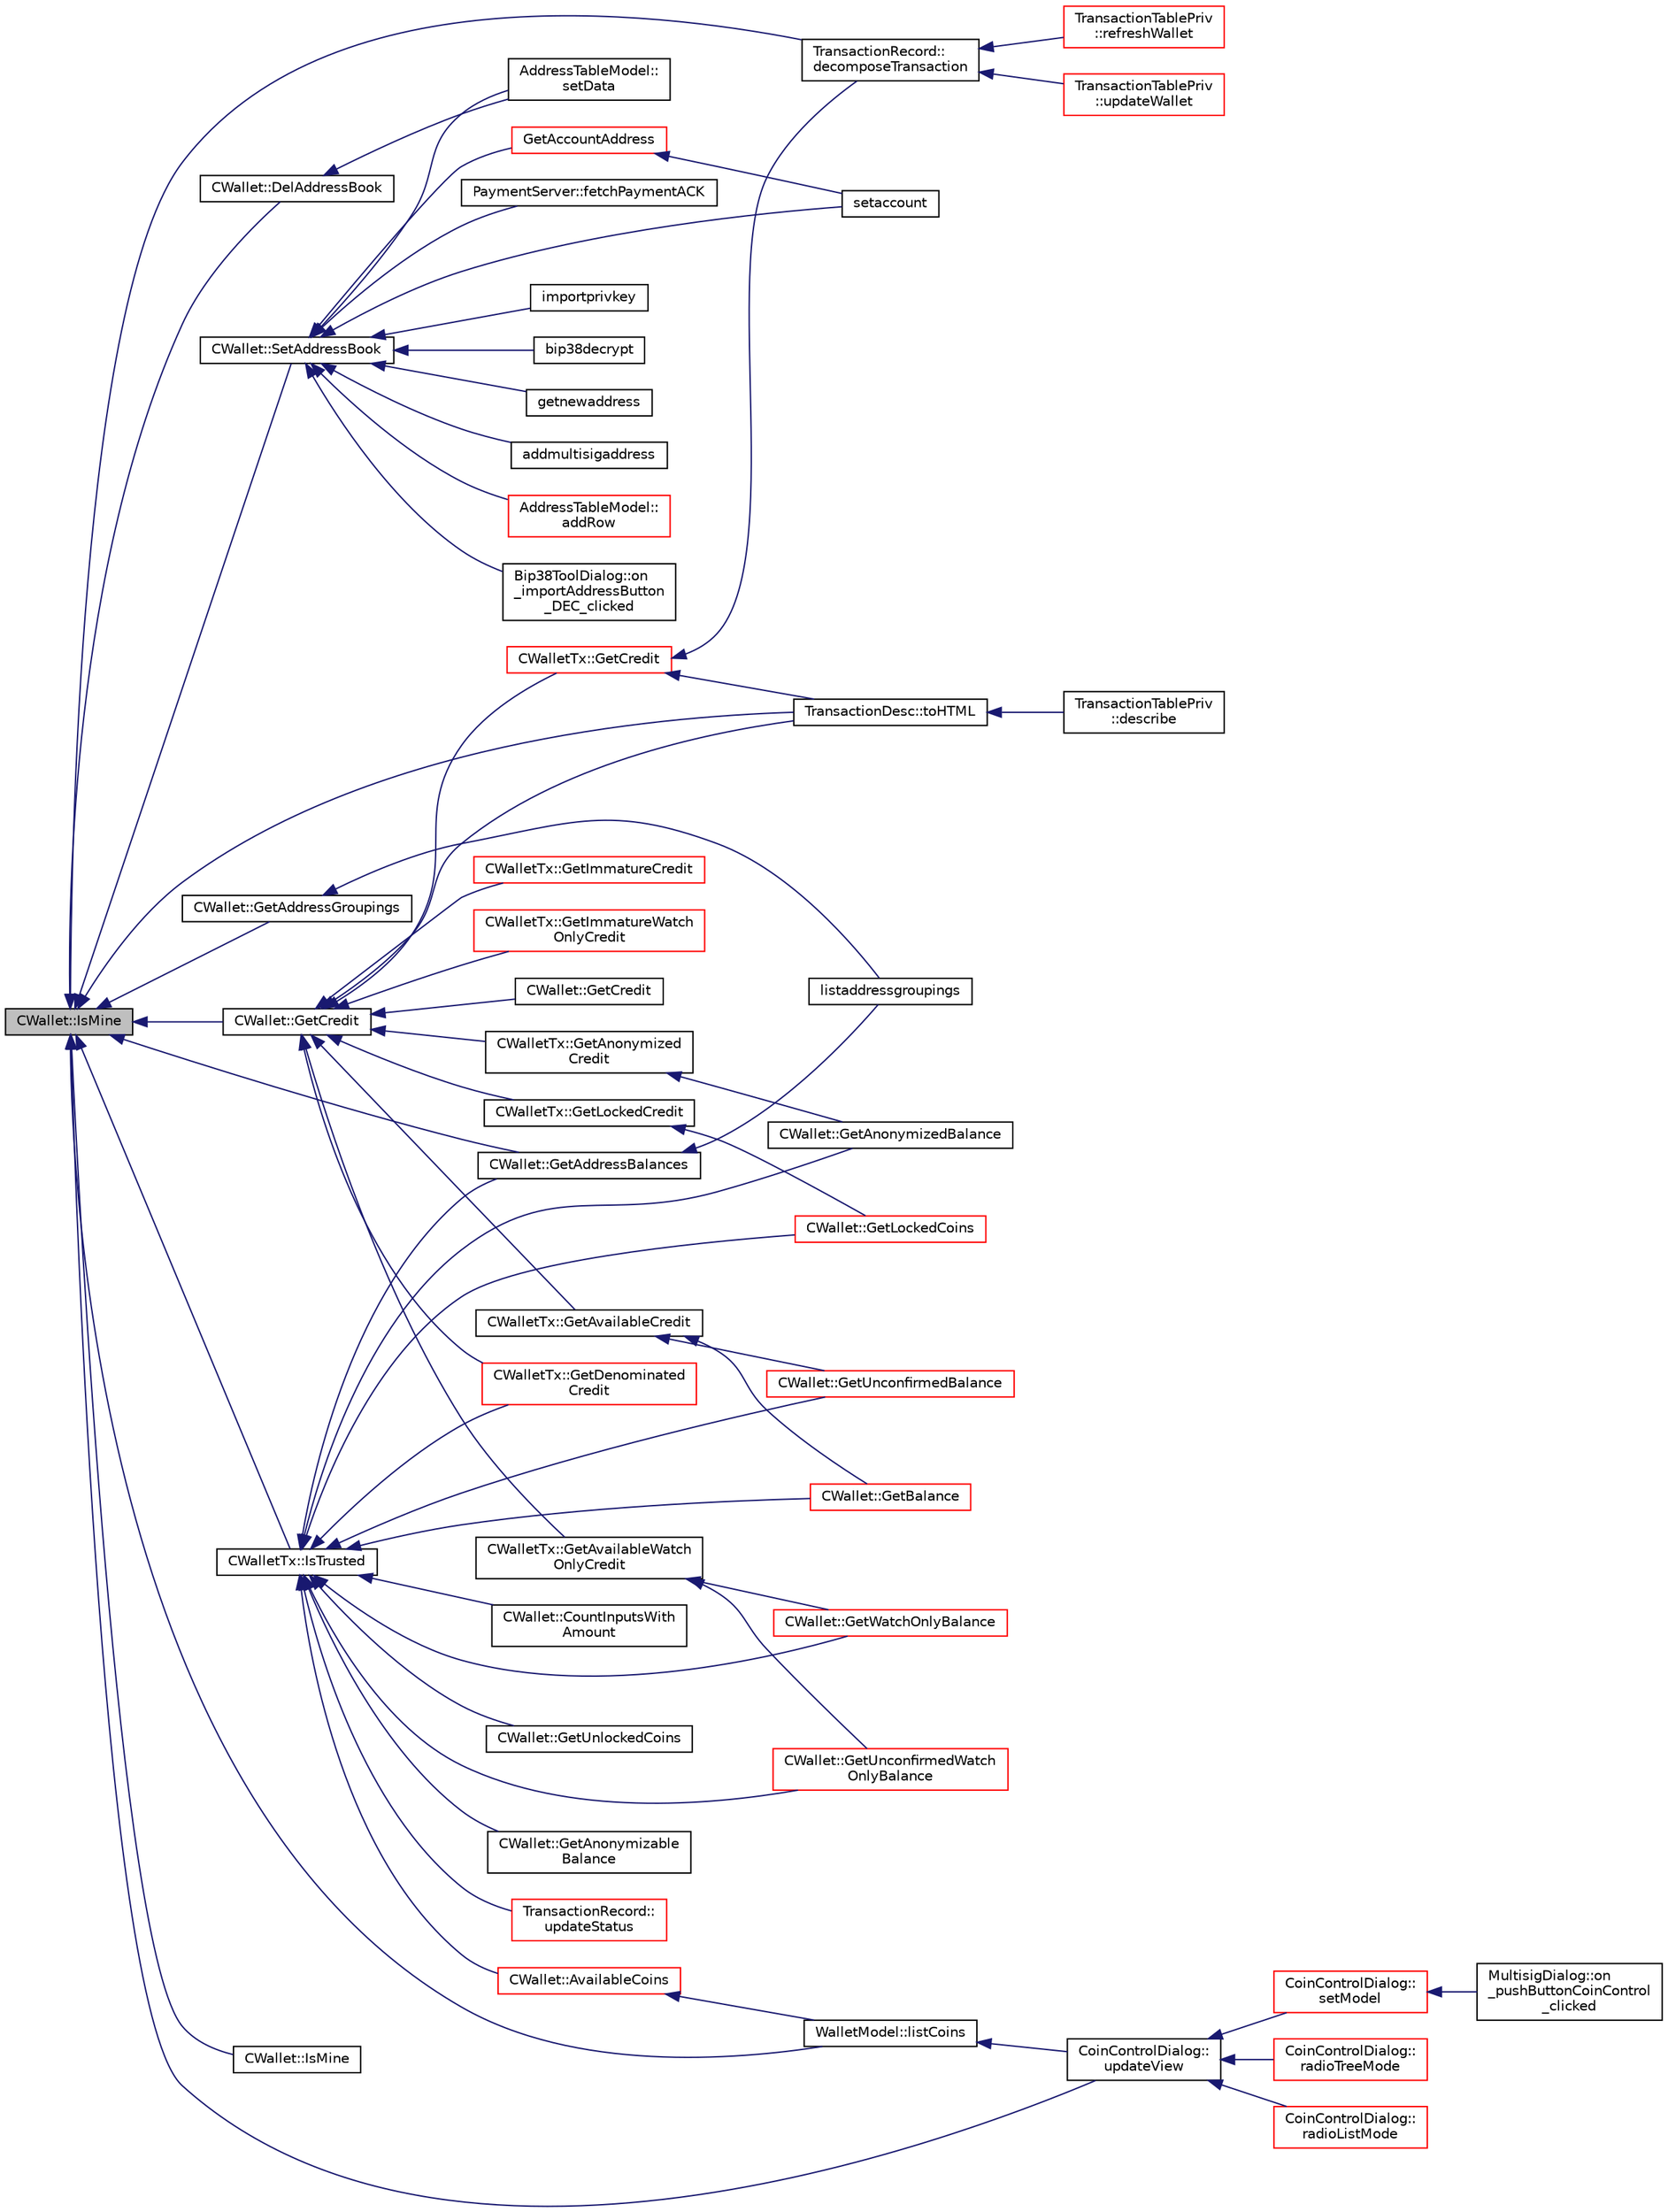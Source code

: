 digraph "CWallet::IsMine"
{
  edge [fontname="Helvetica",fontsize="10",labelfontname="Helvetica",labelfontsize="10"];
  node [fontname="Helvetica",fontsize="10",shape=record];
  rankdir="LR";
  Node599 [label="CWallet::IsMine",height=0.2,width=0.4,color="black", fillcolor="grey75", style="filled", fontcolor="black"];
  Node599 -> Node600 [dir="back",color="midnightblue",fontsize="10",style="solid",fontname="Helvetica"];
  Node600 [label="CoinControlDialog::\lupdateView",height=0.2,width=0.4,color="black", fillcolor="white", style="filled",URL="$class_coin_control_dialog.html#aadea33050e5c1efd5eae8d2fcfa721f9"];
  Node600 -> Node601 [dir="back",color="midnightblue",fontsize="10",style="solid",fontname="Helvetica"];
  Node601 [label="CoinControlDialog::\lsetModel",height=0.2,width=0.4,color="red", fillcolor="white", style="filled",URL="$class_coin_control_dialog.html#a4c34a48574814089c54f763a22f5317a"];
  Node601 -> Node602 [dir="back",color="midnightblue",fontsize="10",style="solid",fontname="Helvetica"];
  Node602 [label="MultisigDialog::on\l_pushButtonCoinControl\l_clicked",height=0.2,width=0.4,color="black", fillcolor="white", style="filled",URL="$class_multisig_dialog.html#a3d21b360d294040f947ce6cc685dfdfa"];
  Node600 -> Node607 [dir="back",color="midnightblue",fontsize="10",style="solid",fontname="Helvetica"];
  Node607 [label="CoinControlDialog::\lradioTreeMode",height=0.2,width=0.4,color="red", fillcolor="white", style="filled",URL="$class_coin_control_dialog.html#a1990d478f3ffba666c358a4f1bd395ec"];
  Node600 -> Node609 [dir="back",color="midnightblue",fontsize="10",style="solid",fontname="Helvetica"];
  Node609 [label="CoinControlDialog::\lradioListMode",height=0.2,width=0.4,color="red", fillcolor="white", style="filled",URL="$class_coin_control_dialog.html#a775c6d290cb63667a434b09072094533"];
  Node599 -> Node610 [dir="back",color="midnightblue",fontsize="10",style="solid",fontname="Helvetica"];
  Node610 [label="TransactionDesc::toHTML",height=0.2,width=0.4,color="black", fillcolor="white", style="filled",URL="$class_transaction_desc.html#ab7c9dbb2048aae121dd9d75df86e64f4"];
  Node610 -> Node611 [dir="back",color="midnightblue",fontsize="10",style="solid",fontname="Helvetica"];
  Node611 [label="TransactionTablePriv\l::describe",height=0.2,width=0.4,color="black", fillcolor="white", style="filled",URL="$class_transaction_table_priv.html#ab08d44e16bf6dd95b5b83959b3013780"];
  Node599 -> Node612 [dir="back",color="midnightblue",fontsize="10",style="solid",fontname="Helvetica"];
  Node612 [label="TransactionRecord::\ldecomposeTransaction",height=0.2,width=0.4,color="black", fillcolor="white", style="filled",URL="$class_transaction_record.html#a9f5db4465fa5fdcc3f9af525096bcdb9"];
  Node612 -> Node613 [dir="back",color="midnightblue",fontsize="10",style="solid",fontname="Helvetica"];
  Node613 [label="TransactionTablePriv\l::refreshWallet",height=0.2,width=0.4,color="red", fillcolor="white", style="filled",URL="$class_transaction_table_priv.html#a1f81da5d7cfb2aac03a5e18e6bc91792"];
  Node612 -> Node615 [dir="back",color="midnightblue",fontsize="10",style="solid",fontname="Helvetica"];
  Node615 [label="TransactionTablePriv\l::updateWallet",height=0.2,width=0.4,color="red", fillcolor="white", style="filled",URL="$class_transaction_table_priv.html#a5a8454ce91251c4d9eb927bf2850745c"];
  Node599 -> Node617 [dir="back",color="midnightblue",fontsize="10",style="solid",fontname="Helvetica"];
  Node617 [label="WalletModel::listCoins",height=0.2,width=0.4,color="black", fillcolor="white", style="filled",URL="$class_wallet_model.html#ae5ce26bba42701b45de766ef11cc9a47"];
  Node617 -> Node600 [dir="back",color="midnightblue",fontsize="10",style="solid",fontname="Helvetica"];
  Node599 -> Node618 [dir="back",color="midnightblue",fontsize="10",style="solid",fontname="Helvetica"];
  Node618 [label="CWallet::SetAddressBook",height=0.2,width=0.4,color="black", fillcolor="white", style="filled",URL="$group___actions.html#ga53e5528d7005608594e73f500bc5bb8f"];
  Node618 -> Node619 [dir="back",color="midnightblue",fontsize="10",style="solid",fontname="Helvetica"];
  Node619 [label="AddressTableModel::\lsetData",height=0.2,width=0.4,color="black", fillcolor="white", style="filled",URL="$class_address_table_model.html#a5c6bd467fd1fc499d126fe2b7380ce5c"];
  Node618 -> Node620 [dir="back",color="midnightblue",fontsize="10",style="solid",fontname="Helvetica"];
  Node620 [label="AddressTableModel::\laddRow",height=0.2,width=0.4,color="red", fillcolor="white", style="filled",URL="$class_address_table_model.html#aa72edd2a093a6e9318639d69d3a23488"];
  Node618 -> Node625 [dir="back",color="midnightblue",fontsize="10",style="solid",fontname="Helvetica"];
  Node625 [label="Bip38ToolDialog::on\l_importAddressButton\l_DEC_clicked",height=0.2,width=0.4,color="black", fillcolor="white", style="filled",URL="$class_bip38_tool_dialog.html#a20a1363ad4ff8e241583b3ceb19379e6"];
  Node618 -> Node626 [dir="back",color="midnightblue",fontsize="10",style="solid",fontname="Helvetica"];
  Node626 [label="PaymentServer::fetchPaymentACK",height=0.2,width=0.4,color="black", fillcolor="white", style="filled",URL="$class_payment_server.html#ab846f9e8778e5cc878b644133e8628f1"];
  Node618 -> Node627 [dir="back",color="midnightblue",fontsize="10",style="solid",fontname="Helvetica"];
  Node627 [label="importprivkey",height=0.2,width=0.4,color="black", fillcolor="white", style="filled",URL="$rpcdump_8cpp.html#a3a6fdb974fce01220a895393d444e981"];
  Node618 -> Node628 [dir="back",color="midnightblue",fontsize="10",style="solid",fontname="Helvetica"];
  Node628 [label="bip38decrypt",height=0.2,width=0.4,color="black", fillcolor="white", style="filled",URL="$rpcdump_8cpp.html#a64a0e2e87f6d741efd662ac94080159d"];
  Node618 -> Node629 [dir="back",color="midnightblue",fontsize="10",style="solid",fontname="Helvetica"];
  Node629 [label="getnewaddress",height=0.2,width=0.4,color="black", fillcolor="white", style="filled",URL="$rpcwallet_8cpp.html#aead824d845d670fbd8f187ebd4f9a535"];
  Node618 -> Node630 [dir="back",color="midnightblue",fontsize="10",style="solid",fontname="Helvetica"];
  Node630 [label="GetAccountAddress",height=0.2,width=0.4,color="red", fillcolor="white", style="filled",URL="$rpcwallet_8cpp.html#aa3d9baf7a6fc6c9f0a08ec861ca52f59"];
  Node630 -> Node632 [dir="back",color="midnightblue",fontsize="10",style="solid",fontname="Helvetica"];
  Node632 [label="setaccount",height=0.2,width=0.4,color="black", fillcolor="white", style="filled",URL="$rpcwallet_8cpp.html#a6bf0dc200554f841a4549a2e5087f699"];
  Node618 -> Node632 [dir="back",color="midnightblue",fontsize="10",style="solid",fontname="Helvetica"];
  Node618 -> Node633 [dir="back",color="midnightblue",fontsize="10",style="solid",fontname="Helvetica"];
  Node633 [label="addmultisigaddress",height=0.2,width=0.4,color="black", fillcolor="white", style="filled",URL="$rpcwallet_8cpp.html#a01e8a83cbd4209f10c71719383d7ca2d"];
  Node599 -> Node634 [dir="back",color="midnightblue",fontsize="10",style="solid",fontname="Helvetica"];
  Node634 [label="CWallet::DelAddressBook",height=0.2,width=0.4,color="black", fillcolor="white", style="filled",URL="$group___actions.html#gac6542da8493cbb958068b7a01c05b631"];
  Node634 -> Node619 [dir="back",color="midnightblue",fontsize="10",style="solid",fontname="Helvetica"];
  Node599 -> Node635 [dir="back",color="midnightblue",fontsize="10",style="solid",fontname="Helvetica"];
  Node635 [label="CWallet::GetAddressBalances",height=0.2,width=0.4,color="black", fillcolor="white", style="filled",URL="$group___actions.html#gadf2b4ac337ddb271555985cec82e43e6"];
  Node635 -> Node636 [dir="back",color="midnightblue",fontsize="10",style="solid",fontname="Helvetica"];
  Node636 [label="listaddressgroupings",height=0.2,width=0.4,color="black", fillcolor="white", style="filled",URL="$rpcwallet_8cpp.html#a6be618acd7a7b1fb454dacbf24294317"];
  Node599 -> Node637 [dir="back",color="midnightblue",fontsize="10",style="solid",fontname="Helvetica"];
  Node637 [label="CWallet::GetAddressGroupings",height=0.2,width=0.4,color="black", fillcolor="white", style="filled",URL="$group___actions.html#ga8eacbac6ad3697d90b98dfe02632f8ef"];
  Node637 -> Node636 [dir="back",color="midnightblue",fontsize="10",style="solid",fontname="Helvetica"];
  Node599 -> Node638 [dir="back",color="midnightblue",fontsize="10",style="solid",fontname="Helvetica"];
  Node638 [label="CWallet::GetCredit",height=0.2,width=0.4,color="black", fillcolor="white", style="filled",URL="$class_c_wallet.html#aa60b69c7d4ea6063ed83b13d7c6fe695"];
  Node638 -> Node610 [dir="back",color="midnightblue",fontsize="10",style="solid",fontname="Helvetica"];
  Node638 -> Node639 [dir="back",color="midnightblue",fontsize="10",style="solid",fontname="Helvetica"];
  Node639 [label="CWallet::GetCredit",height=0.2,width=0.4,color="black", fillcolor="white", style="filled",URL="$class_c_wallet.html#ae85ae49c421a405fe091ad4afa839241"];
  Node638 -> Node640 [dir="back",color="midnightblue",fontsize="10",style="solid",fontname="Helvetica"];
  Node640 [label="CWalletTx::GetCredit",height=0.2,width=0.4,color="red", fillcolor="white", style="filled",URL="$class_c_wallet_tx.html#a176e9ecbafbee27d604acbab9804885d"];
  Node640 -> Node610 [dir="back",color="midnightblue",fontsize="10",style="solid",fontname="Helvetica"];
  Node640 -> Node612 [dir="back",color="midnightblue",fontsize="10",style="solid",fontname="Helvetica"];
  Node638 -> Node642 [dir="back",color="midnightblue",fontsize="10",style="solid",fontname="Helvetica"];
  Node642 [label="CWalletTx::GetImmatureCredit",height=0.2,width=0.4,color="red", fillcolor="white", style="filled",URL="$class_c_wallet_tx.html#a19bb617269ab1ce42f5d18e1f1f8db09"];
  Node638 -> Node654 [dir="back",color="midnightblue",fontsize="10",style="solid",fontname="Helvetica"];
  Node654 [label="CWalletTx::GetAvailableCredit",height=0.2,width=0.4,color="black", fillcolor="white", style="filled",URL="$class_c_wallet_tx.html#af3c82ba365c720dd3d929b86bf432ef6"];
  Node654 -> Node655 [dir="back",color="midnightblue",fontsize="10",style="solid",fontname="Helvetica"];
  Node655 [label="CWallet::GetBalance",height=0.2,width=0.4,color="red", fillcolor="white", style="filled",URL="$group___actions.html#gaa6522c2833bc0a84d216cf102b51ba05"];
  Node654 -> Node666 [dir="back",color="midnightblue",fontsize="10",style="solid",fontname="Helvetica"];
  Node666 [label="CWallet::GetUnconfirmedBalance",height=0.2,width=0.4,color="red", fillcolor="white", style="filled",URL="$group___actions.html#ga6e6e1497535d499242c2f2a76d1cbe63"];
  Node638 -> Node669 [dir="back",color="midnightblue",fontsize="10",style="solid",fontname="Helvetica"];
  Node669 [label="CWalletTx::GetAnonymized\lCredit",height=0.2,width=0.4,color="black", fillcolor="white", style="filled",URL="$class_c_wallet_tx.html#a49cae757845e1bf0cb3c8e17bd96d4a1"];
  Node669 -> Node670 [dir="back",color="midnightblue",fontsize="10",style="solid",fontname="Helvetica"];
  Node670 [label="CWallet::GetAnonymizedBalance",height=0.2,width=0.4,color="black", fillcolor="white", style="filled",URL="$group___actions.html#gad71e805ab9614962a57cb931e91b4297"];
  Node638 -> Node671 [dir="back",color="midnightblue",fontsize="10",style="solid",fontname="Helvetica"];
  Node671 [label="CWalletTx::GetLockedCredit",height=0.2,width=0.4,color="black", fillcolor="white", style="filled",URL="$class_c_wallet_tx.html#a910d8a59331797413b3ae71e879249c2"];
  Node671 -> Node672 [dir="back",color="midnightblue",fontsize="10",style="solid",fontname="Helvetica"];
  Node672 [label="CWallet::GetLockedCoins",height=0.2,width=0.4,color="red", fillcolor="white", style="filled",URL="$group___actions.html#ga6e44b124ff5bb788fc9f54bb9a557a87"];
  Node638 -> Node676 [dir="back",color="midnightblue",fontsize="10",style="solid",fontname="Helvetica"];
  Node676 [label="CWalletTx::GetDenominated\lCredit",height=0.2,width=0.4,color="red", fillcolor="white", style="filled",URL="$class_c_wallet_tx.html#add56840ebbe56702eeddbfda1870d628"];
  Node638 -> Node678 [dir="back",color="midnightblue",fontsize="10",style="solid",fontname="Helvetica"];
  Node678 [label="CWalletTx::GetImmatureWatch\lOnlyCredit",height=0.2,width=0.4,color="red", fillcolor="white", style="filled",URL="$class_c_wallet_tx.html#a72f8eabb937fe06b415316c2ef4ea510"];
  Node638 -> Node681 [dir="back",color="midnightblue",fontsize="10",style="solid",fontname="Helvetica"];
  Node681 [label="CWalletTx::GetAvailableWatch\lOnlyCredit",height=0.2,width=0.4,color="black", fillcolor="white", style="filled",URL="$class_c_wallet_tx.html#ac78c4da3c420b2b28370cba7044dd68d"];
  Node681 -> Node682 [dir="back",color="midnightblue",fontsize="10",style="solid",fontname="Helvetica"];
  Node682 [label="CWallet::GetWatchOnlyBalance",height=0.2,width=0.4,color="red", fillcolor="white", style="filled",URL="$group___actions.html#ga92a58ebac7d7d398597657600db56611"];
  Node681 -> Node684 [dir="back",color="midnightblue",fontsize="10",style="solid",fontname="Helvetica"];
  Node684 [label="CWallet::GetUnconfirmedWatch\lOnlyBalance",height=0.2,width=0.4,color="red", fillcolor="white", style="filled",URL="$group___actions.html#gab0c110f14f0429f9de594b2293837621"];
  Node599 -> Node686 [dir="back",color="midnightblue",fontsize="10",style="solid",fontname="Helvetica"];
  Node686 [label="CWallet::IsMine",height=0.2,width=0.4,color="black", fillcolor="white", style="filled",URL="$class_c_wallet.html#aacddba6a399e67f598d043a369d1ba7c"];
  Node599 -> Node687 [dir="back",color="midnightblue",fontsize="10",style="solid",fontname="Helvetica"];
  Node687 [label="CWalletTx::IsTrusted",height=0.2,width=0.4,color="black", fillcolor="white", style="filled",URL="$class_c_wallet_tx.html#a71efb0d5b5def8ae00a1d74b8741bfcb"];
  Node687 -> Node688 [dir="back",color="midnightblue",fontsize="10",style="solid",fontname="Helvetica"];
  Node688 [label="TransactionRecord::\lupdateStatus",height=0.2,width=0.4,color="red", fillcolor="white", style="filled",URL="$class_transaction_record.html#a9b643dd885a790ae511705a1446556be",tooltip="Update status from core wallet tx. "];
  Node687 -> Node655 [dir="back",color="midnightblue",fontsize="10",style="solid",fontname="Helvetica"];
  Node687 -> Node700 [dir="back",color="midnightblue",fontsize="10",style="solid",fontname="Helvetica"];
  Node700 [label="CWallet::GetUnlockedCoins",height=0.2,width=0.4,color="black", fillcolor="white", style="filled",URL="$group___actions.html#gac53ff383877722c629056bbefa74e846"];
  Node687 -> Node672 [dir="back",color="midnightblue",fontsize="10",style="solid",fontname="Helvetica"];
  Node687 -> Node701 [dir="back",color="midnightblue",fontsize="10",style="solid",fontname="Helvetica"];
  Node701 [label="CWallet::GetAnonymizable\lBalance",height=0.2,width=0.4,color="black", fillcolor="white", style="filled",URL="$group___actions.html#ga173ba5fb0dee2879755682ec21ee57a7"];
  Node687 -> Node670 [dir="back",color="midnightblue",fontsize="10",style="solid",fontname="Helvetica"];
  Node687 -> Node666 [dir="back",color="midnightblue",fontsize="10",style="solid",fontname="Helvetica"];
  Node687 -> Node682 [dir="back",color="midnightblue",fontsize="10",style="solid",fontname="Helvetica"];
  Node687 -> Node684 [dir="back",color="midnightblue",fontsize="10",style="solid",fontname="Helvetica"];
  Node687 -> Node702 [dir="back",color="midnightblue",fontsize="10",style="solid",fontname="Helvetica"];
  Node702 [label="CWallet::AvailableCoins",height=0.2,width=0.4,color="red", fillcolor="white", style="filled",URL="$group___actions.html#ga8110e889be0f5915104e07bfe3839c68",tooltip="populate vCoins with vector of available COutputs. "];
  Node702 -> Node617 [dir="back",color="midnightblue",fontsize="10",style="solid",fontname="Helvetica"];
  Node687 -> Node713 [dir="back",color="midnightblue",fontsize="10",style="solid",fontname="Helvetica"];
  Node713 [label="CWallet::CountInputsWith\lAmount",height=0.2,width=0.4,color="black", fillcolor="white", style="filled",URL="$group___actions.html#ga6ab79abf1aba845254fe5969731ba2ad"];
  Node687 -> Node635 [dir="back",color="midnightblue",fontsize="10",style="solid",fontname="Helvetica"];
  Node687 -> Node676 [dir="back",color="midnightblue",fontsize="10",style="solid",fontname="Helvetica"];
}
